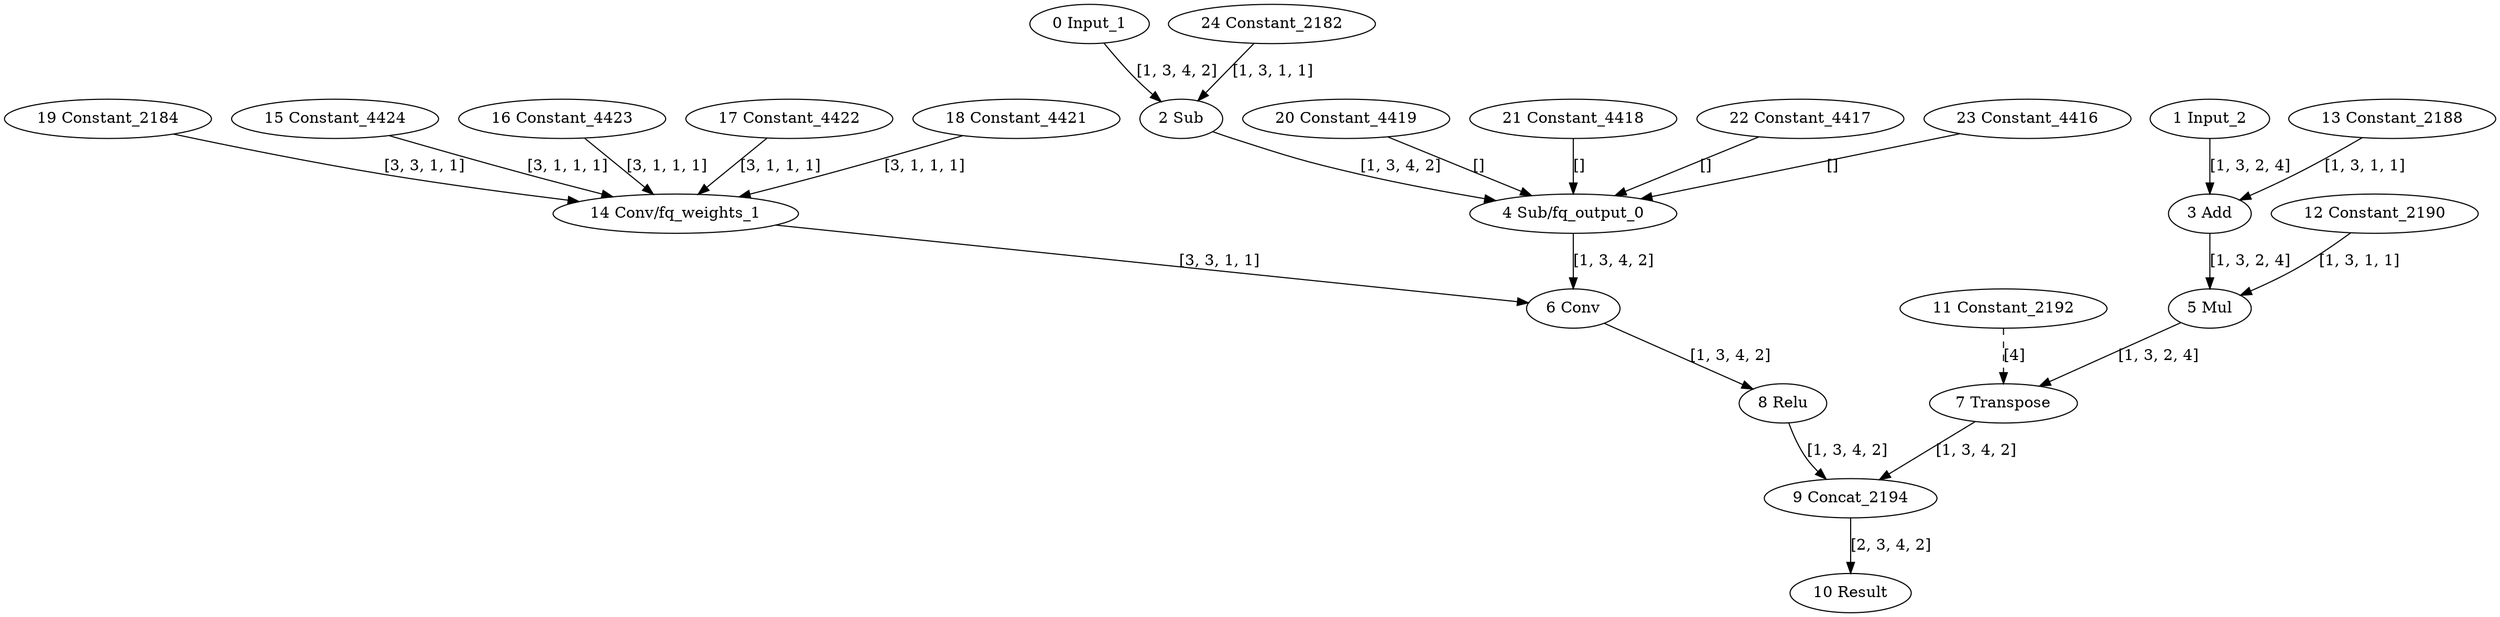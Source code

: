 strict digraph  {
"0 Input_1" [id=0, type=Parameter];
"1 Input_2" [id=1, type=Parameter];
"2 Sub" [id=2, type=Subtract];
"3 Add" [id=3, type=Add];
"4 Sub/fq_output_0" [id=4, type=FakeQuantize];
"5 Mul" [id=5, type=Multiply];
"6 Conv" [id=6, type=Convolution];
"7 Transpose" [id=7, type=Transpose];
"8 Relu" [id=8, type=Relu];
"9 Concat_2194" [id=9, type=Concat];
"10 Result" [id=10, type=Result];
"11 Constant_2192" [id=11, type=Constant];
"12 Constant_2190" [id=12, type=Constant];
"13 Constant_2188" [id=13, type=Constant];
"14 Conv/fq_weights_1" [id=14, type=FakeQuantize];
"15 Constant_4424" [id=15, type=Constant];
"16 Constant_4423" [id=16, type=Constant];
"17 Constant_4422" [id=17, type=Constant];
"18 Constant_4421" [id=18, type=Constant];
"19 Constant_2184" [id=19, type=Constant];
"20 Constant_4419" [id=20, type=Constant];
"21 Constant_4418" [id=21, type=Constant];
"22 Constant_4417" [id=22, type=Constant];
"23 Constant_4416" [id=23, type=Constant];
"24 Constant_2182" [id=24, type=Constant];
"0 Input_1" -> "2 Sub"  [label="[1, 3, 4, 2]", style=solid];
"1 Input_2" -> "3 Add"  [label="[1, 3, 2, 4]", style=solid];
"2 Sub" -> "4 Sub/fq_output_0"  [label="[1, 3, 4, 2]", style=solid];
"3 Add" -> "5 Mul"  [label="[1, 3, 2, 4]", style=solid];
"4 Sub/fq_output_0" -> "6 Conv"  [label="[1, 3, 4, 2]", style=solid];
"5 Mul" -> "7 Transpose"  [label="[1, 3, 2, 4]", style=solid];
"6 Conv" -> "8 Relu"  [label="[1, 3, 4, 2]", style=solid];
"7 Transpose" -> "9 Concat_2194"  [label="[1, 3, 4, 2]", style=solid];
"8 Relu" -> "9 Concat_2194"  [label="[1, 3, 4, 2]", style=solid];
"9 Concat_2194" -> "10 Result"  [label="[2, 3, 4, 2]", style=solid];
"11 Constant_2192" -> "7 Transpose"  [label="[4]", style=dashed];
"12 Constant_2190" -> "5 Mul"  [label="[1, 3, 1, 1]", style=solid];
"13 Constant_2188" -> "3 Add"  [label="[1, 3, 1, 1]", style=solid];
"14 Conv/fq_weights_1" -> "6 Conv"  [label="[3, 3, 1, 1]", style=solid];
"15 Constant_4424" -> "14 Conv/fq_weights_1"  [label="[3, 1, 1, 1]", style=solid];
"16 Constant_4423" -> "14 Conv/fq_weights_1"  [label="[3, 1, 1, 1]", style=solid];
"17 Constant_4422" -> "14 Conv/fq_weights_1"  [label="[3, 1, 1, 1]", style=solid];
"18 Constant_4421" -> "14 Conv/fq_weights_1"  [label="[3, 1, 1, 1]", style=solid];
"19 Constant_2184" -> "14 Conv/fq_weights_1"  [label="[3, 3, 1, 1]", style=solid];
"20 Constant_4419" -> "4 Sub/fq_output_0"  [label="[]", style=solid];
"21 Constant_4418" -> "4 Sub/fq_output_0"  [label="[]", style=solid];
"22 Constant_4417" -> "4 Sub/fq_output_0"  [label="[]", style=solid];
"23 Constant_4416" -> "4 Sub/fq_output_0"  [label="[]", style=solid];
"24 Constant_2182" -> "2 Sub"  [label="[1, 3, 1, 1]", style=solid];
}
